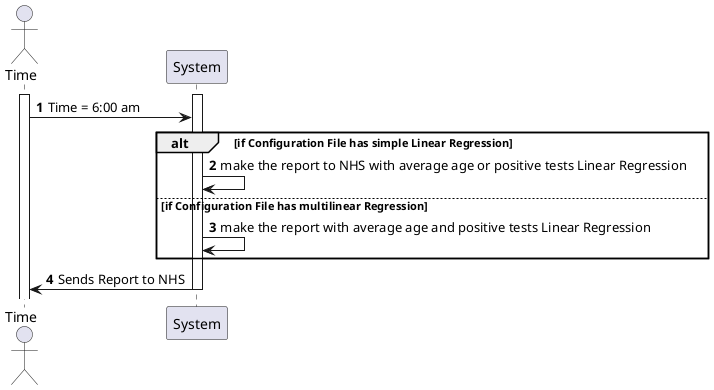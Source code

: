 @startuml
'https://plantuml.com/sequence-diagram

autonumber

actor "Time" as OE

activate OE
activate System
OE -> System : Time = 6:00 am
alt if Configuration File has simple Linear Regression
System -> System : make the report to NHS with average age or positive tests Linear Regression
else if Configuration File has multilinear Regression
System -> System : make the report with average age and positive tests Linear Regression
end
activate System
System -> OE: Sends Report to NHS
deactivate System


@enduml
